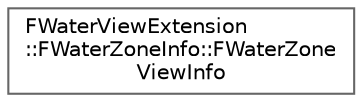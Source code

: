 digraph "Graphical Class Hierarchy"
{
 // INTERACTIVE_SVG=YES
 // LATEX_PDF_SIZE
  bgcolor="transparent";
  edge [fontname=Helvetica,fontsize=10,labelfontname=Helvetica,labelfontsize=10];
  node [fontname=Helvetica,fontsize=10,shape=box,height=0.2,width=0.4];
  rankdir="LR";
  Node0 [id="Node000000",label="FWaterViewExtension\l::FWaterZoneInfo::FWaterZone\lViewInfo",height=0.2,width=0.4,color="grey40", fillcolor="white", style="filled",URL="$d6/d6d/structFWaterViewExtension_1_1FWaterZoneInfo_1_1FWaterZoneViewInfo.html",tooltip="For each water zone, per view: store the bounds of the tile from which the water zone was last render..."];
}
